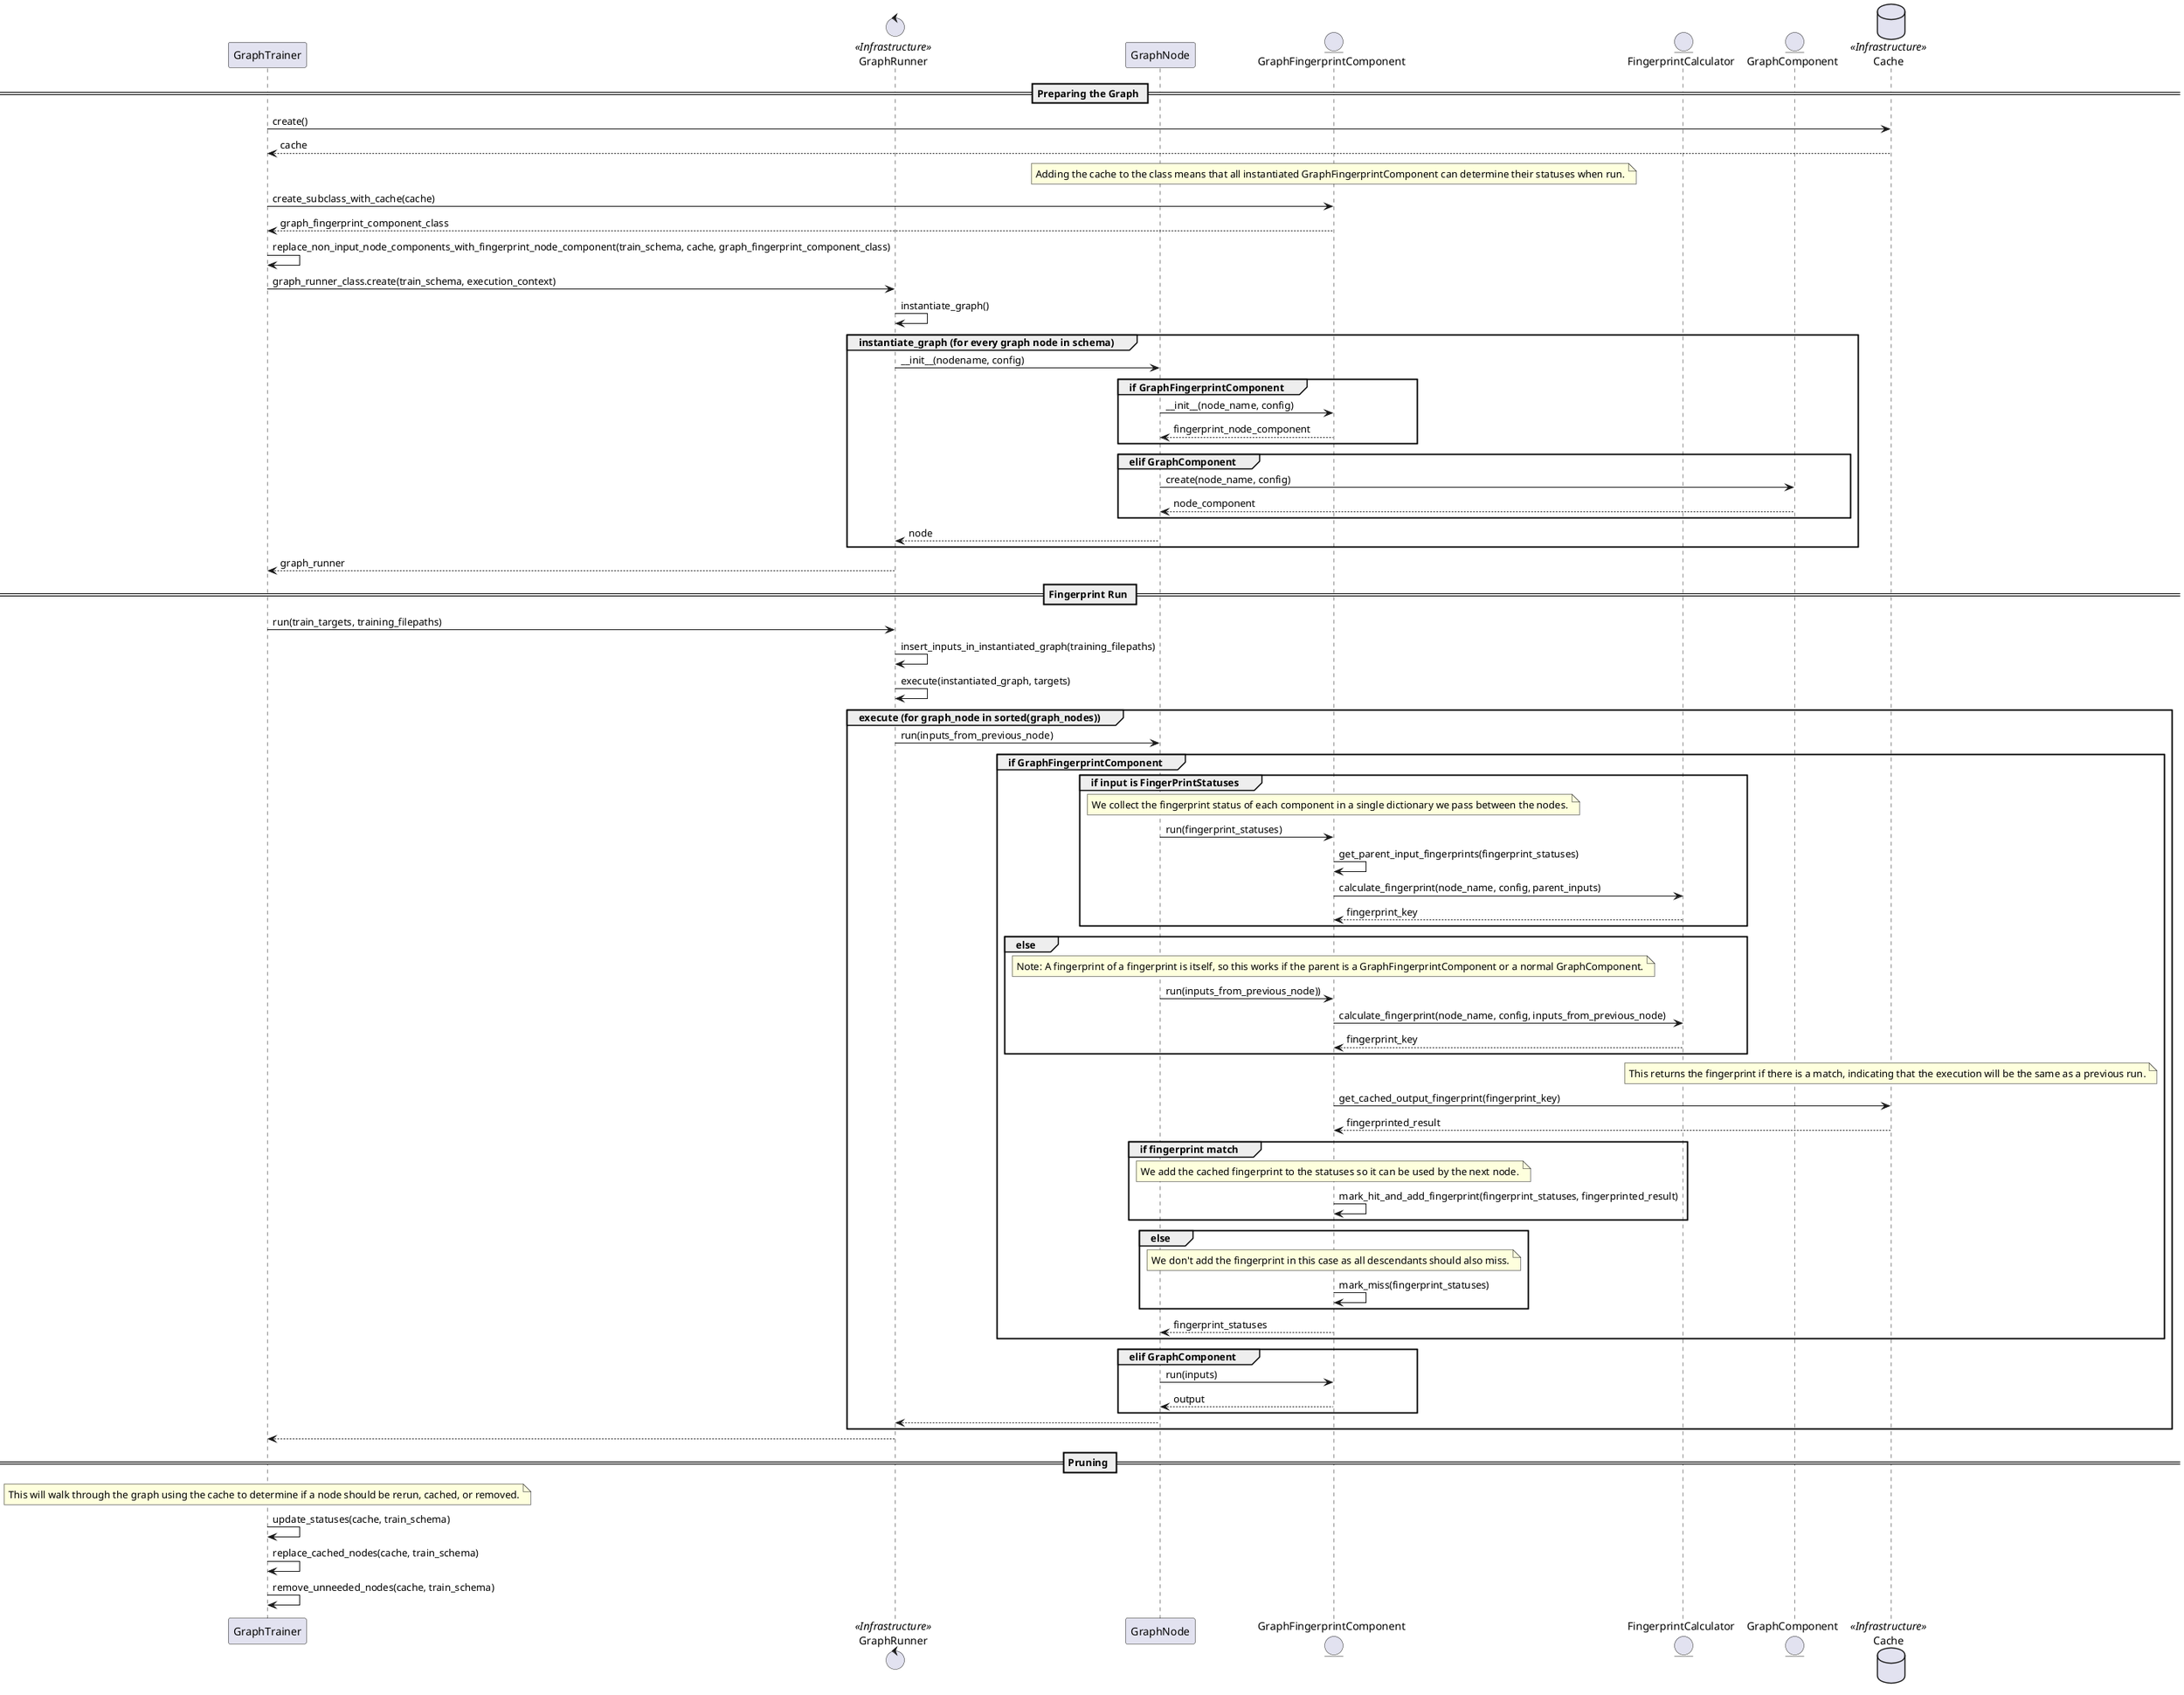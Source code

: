 
@startuml Fingerprint Run and Graph Pruning


participant GraphTrainer order 3

control GraphRunner <<Infrastructure>> order 5
participant GraphNode order 7
entity GraphFingerprintComponent order 8
entity FingerprintCalculator order 9
entity GraphComponent order 10
database Cache <<Infrastructure>> order 11

== Preparing the Graph ==

GraphTrainer -> Cache: create()
GraphTrainer <-- Cache: cache
note over GraphFingerprintComponent: Adding the cache to the class means that all instantiated GraphFingerprintComponent can determine their statuses when run.
GraphTrainer -> GraphFingerprintComponent: create_subclass_with_cache(cache)
GraphTrainer <-- GraphFingerprintComponent: graph_fingerprint_component_class

GraphTrainer -> GraphTrainer: replace_non_input_node_components_with_fingerprint_node_component(train_schema, cache, graph_fingerprint_component_class)

GraphTrainer -> GraphRunner: graph_runner_class.create(train_schema, execution_context)

GraphRunner -> GraphRunner: instantiate_graph()

group instantiate_graph (for every graph node in schema)

    GraphRunner -> GraphNode: ~__init__(nodename, config)

    group if GraphFingerprintComponent
        GraphNode -> GraphFingerprintComponent: ~__init__(node_name, config)
        GraphNode <-- GraphFingerprintComponent: fingerprint_node_component
    end
    group elif GraphComponent
        GraphNode -> GraphComponent: create(node_name, config)
        GraphNode <-- GraphComponent: node_component
    end
    GraphRunner <-- GraphNode: node
end


GraphTrainer <-- GraphRunner: graph_runner

== Fingerprint Run ==

GraphTrainer -> GraphRunner: run(train_targets, training_filepaths)

GraphRunner -> GraphRunner: insert_inputs_in_instantiated_graph(training_filepaths)

GraphRunner -> GraphRunner: execute(instantiated_graph, targets)

group execute (for graph_node in sorted(graph_nodes))
    GraphRunner -> GraphNode: run(inputs_from_previous_node)

    group if GraphFingerprintComponent
        group if input is FingerPrintStatuses
            note over GraphFingerprintComponent: We collect the fingerprint status of each component in a single dictionary we pass between the nodes.
            GraphNode -> GraphFingerprintComponent: run(fingerprint_statuses)
            GraphFingerprintComponent -> GraphFingerprintComponent: get_parent_input_fingerprints(fingerprint_statuses)
            GraphFingerprintComponent -> FingerprintCalculator: calculate_fingerprint(node_name, config, parent_inputs)
            GraphFingerprintComponent <-- FingerprintCalculator: fingerprint_key

        end
        group else
            note over GraphFingerprintComponent: Note: A fingerprint of a fingerprint is itself, so this works if the parent is a GraphFingerprintComponent or a normal GraphComponent.
            GraphNode -> GraphFingerprintComponent: run(inputs_from_previous_node))
            GraphFingerprintComponent -> FingerprintCalculator: calculate_fingerprint(node_name, config, inputs_from_previous_node)
            GraphFingerprintComponent <-- FingerprintCalculator: fingerprint_key
        end
        note over Cache: This returns the fingerprint if there is a match, indicating that the execution will be the same as a previous run.
        GraphFingerprintComponent -> Cache: get_cached_output_fingerprint(fingerprint_key)
        GraphFingerprintComponent <-- Cache: fingerprinted_result
        group if fingerprint match
            note over GraphFingerprintComponent: We add the cached fingerprint to the statuses so it can be used by the next node.
            GraphFingerprintComponent -> GraphFingerprintComponent: mark_hit_and_add_fingerprint(fingerprint_statuses, fingerprinted_result)
        end
        group else
            note over GraphFingerprintComponent: We don't add the fingerprint in this case as all descendants should also miss.
            GraphFingerprintComponent -> GraphFingerprintComponent: mark_miss(fingerprint_statuses)
        end
        GraphNode <-- GraphFingerprintComponent: fingerprint_statuses
    end
    group elif GraphComponent
        GraphNode -> GraphFingerprintComponent: run(inputs)
        GraphNode <-- GraphFingerprintComponent: output
    end
    GraphRunner <-- GraphNode
end

GraphTrainer <-- GraphRunner

== Pruning ==

note over GraphTrainer: This will walk through the graph using the cache to determine if a node should be rerun, cached, or removed.
GraphTrainer -> GraphTrainer: update_statuses(cache, train_schema)
GraphTrainer -> GraphTrainer: replace_cached_nodes(cache, train_schema)
GraphTrainer -> GraphTrainer: remove_unneeded_nodes(cache, train_schema)

@enduml
